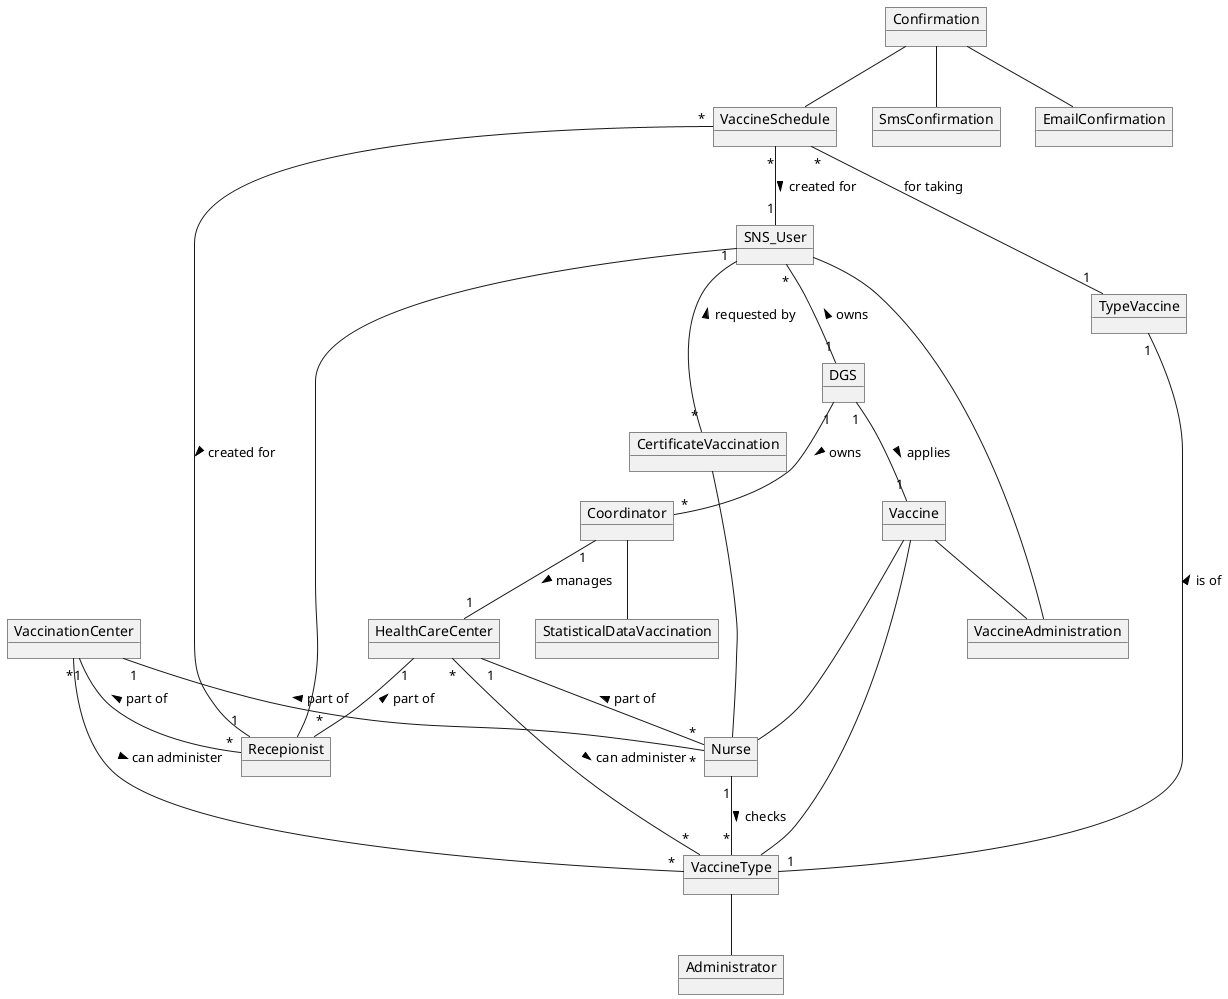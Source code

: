 @startuml
'https://plantuml.com/object-diagram

object SNS_User
object DGS
object Administrator
object Coordinator
object Nurse
object Recepionist
object HealthCareCenter
object VaccinationCenter
object VaccineType
object TypeVaccine
object Vaccine
object VaccineSchedule
object StatisticalDataVaccination
object CertificateVaccination
object VaccineAdministration
object Confirmation
object SmsConfirmation
object EmailConfirmation

SNS_User"*"--"1" DGS : < owns
DGS"1" -- "*"Coordinator : > owns
DGS "1"--"1" Vaccine : > applies
TypeVaccine "1"--"1"VaccineType : < is of
SNS_User "1"--"*" CertificateVaccination: < requested by
Coordinator"1" --"1" HealthCareCenter: > manages
HealthCareCenter "1"--"*" Nurse: < part of
VaccinationCenter "1"--"*" Nurse: < part of
HealthCareCenter "1"--"*" Recepionist: < part of
VaccinationCenter "1"--"*" Recepionist: < part of
Nurse "1"--"*" VaccineType: > checks
Coordinator -- StatisticalDataVaccination
HealthCareCenter "*"--"*" VaccineType: > can administer
VaccinationCenter "*"--"*" VaccineType: > can administer
VaccineSchedule"*" -- "1"SNS_User: > created for
VaccineSchedule"*" -- "1"Recepionist: > created for
VaccineSchedule"*" -- "1"TypeVaccine: for taking
Vaccine -- Nurse
Vaccine -- VaccineAdministration
Vaccine -- VaccineType
Recepionist -- SNS_User
VaccineAdministration -- SNS_User
VaccineType -- Administrator
CertificateVaccination -- Nurse
Confirmation -- VaccineSchedule
Confirmation -- SmsConfirmation
Confirmation -- EmailConfirmation

@enduml
